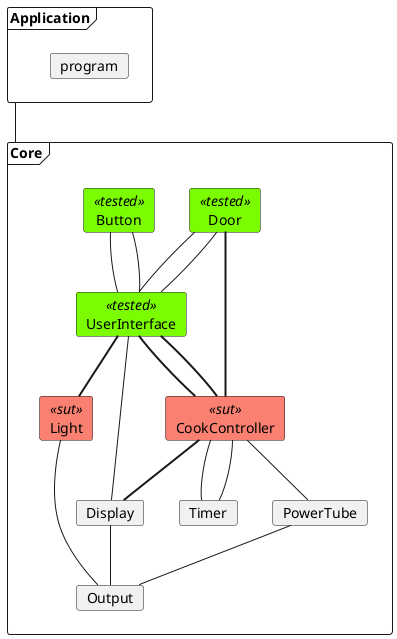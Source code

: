@startuml IT02-Sut

'Testing colors:
skinparam card{
    backgroundColor<<tested>> lawngreen
    backgroundColor<<sut>> salmon
    backgroundColor<<test>> salmon
    backgroundColor<<fake>> gold
}

frame Application{
    card program
}

frame Core{
'0.
    card Door<<tested>>
    card Button<<tested>>

'1.
    card UserInterface<<tested>>

'2.
    card CookController<<sut>>
    card Light<<sut>>

'3.
    card Timer
    card PowerTube
    card Display

'4 
    card Output


}
Application -- Core

'Relations projects
' 0. to 1.
Door -- UserInterface
Door -- UserInterface

Button -- UserInterface
Button -- UserInterface


'Relations CookController:
'1.
UserInterface -[thickness=2]- CookController
UserInterface -[thickness=2]- CookController

'1. to 3.
Door -[thickness=2]- CookController


CookController -- PowerTube

'1. to 2.
UserInterface -- Display
UserInterface -[thickness=2]- Light
CookController -[thickness=2]- Display

CookController -- Timer
CookController -- Timer 


' Relations 2. to 3.
Light -- Output
Display -- Output
PowerTube -- Output



@enduml
